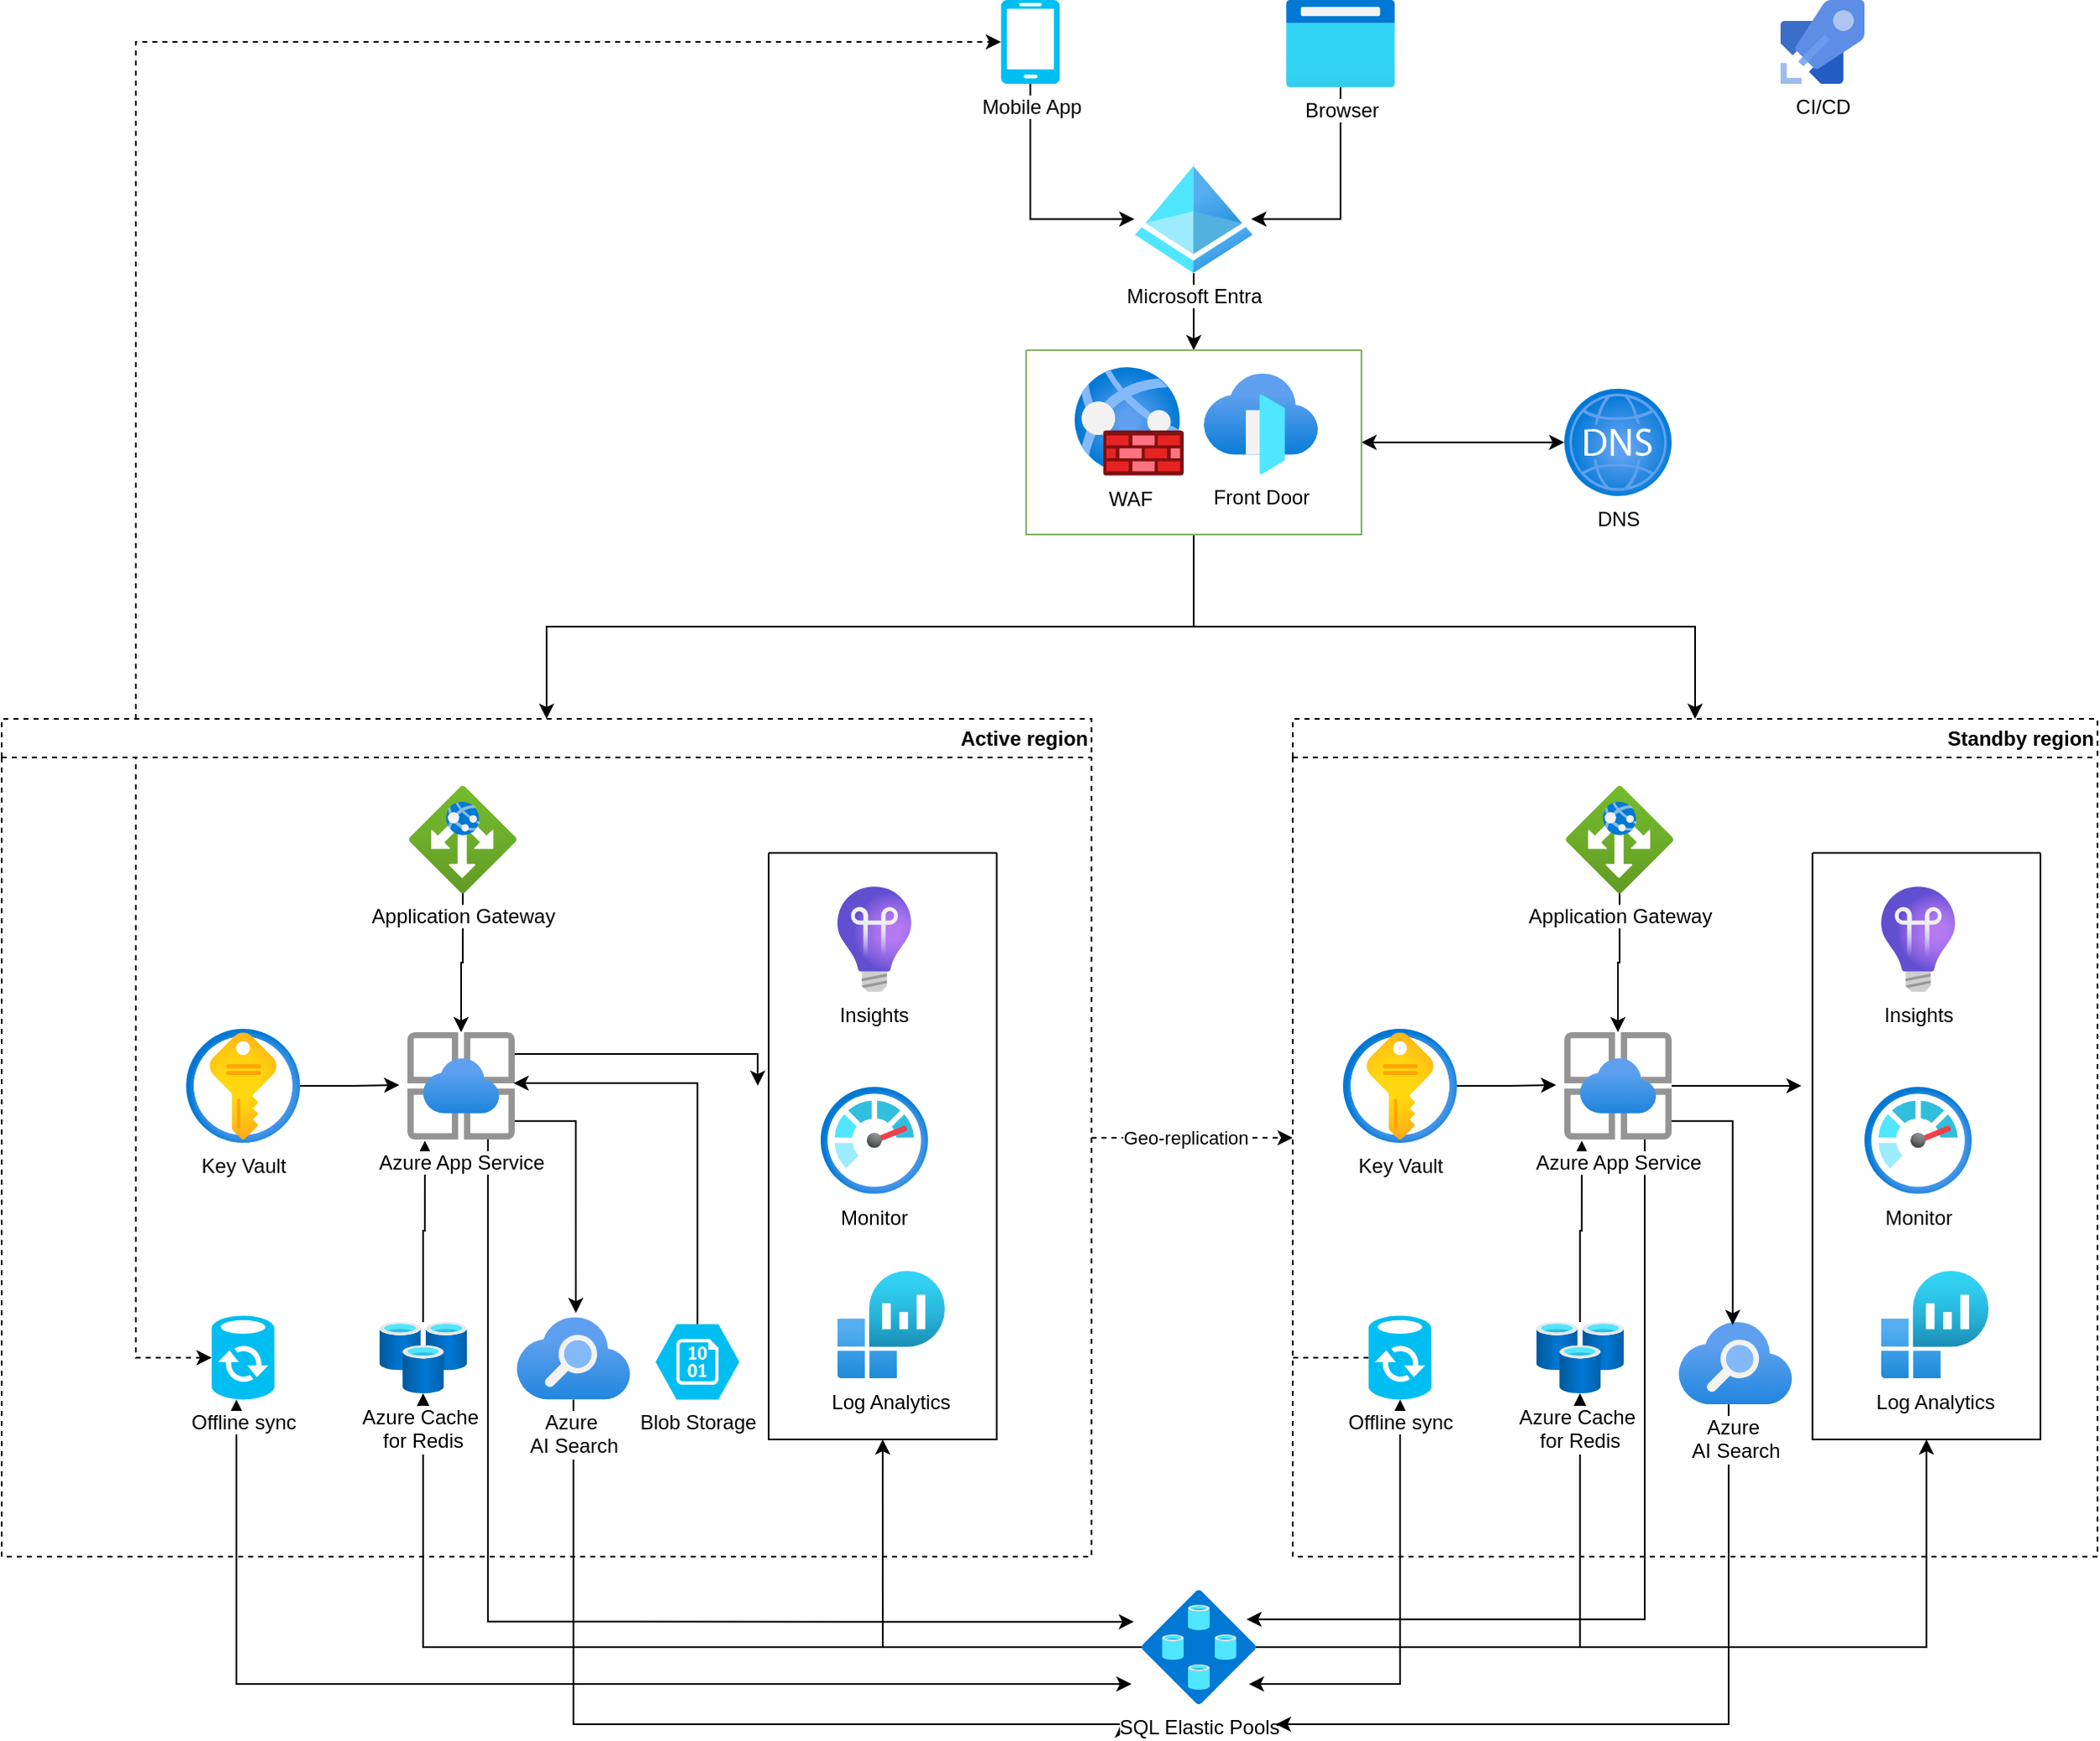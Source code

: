 <mxfile version="24.0.0" type="device">
  <diagram name="Page-1" id="F1xub6IjWeHXtU8mUse0">
    <mxGraphModel dx="2390" dy="1230" grid="1" gridSize="10" guides="1" tooltips="1" connect="1" arrows="1" fold="1" page="1" pageScale="1" pageWidth="1654" pageHeight="2336" math="0" shadow="0">
      <root>
        <mxCell id="0" />
        <mxCell id="1" parent="0" />
        <mxCell id="xBXIBfyzmno2x9TjSAHg-122" style="edgeStyle=orthogonalEdgeStyle;rounded=0;orthogonalLoop=1;jettySize=auto;html=1;entryX=-0.174;entryY=1.16;entryDx=0;entryDy=0;entryPerimeter=0;" edge="1" parent="1" source="xBXIBfyzmno2x9TjSAHg-117" target="xBXIBfyzmno2x9TjSAHg-48">
          <mxGeometry relative="1" as="geometry">
            <Array as="points">
              <mxPoint x="543" y="1070" />
              <mxPoint x="870" y="1070" />
            </Array>
          </mxGeometry>
        </mxCell>
        <mxCell id="xBXIBfyzmno2x9TjSAHg-101" style="edgeStyle=orthogonalEdgeStyle;rounded=0;orthogonalLoop=1;jettySize=auto;html=1;entryX=0.939;entryY=0.824;entryDx=0;entryDy=0;entryPerimeter=0;startArrow=classic;startFill=1;" edge="1" parent="1" source="xBXIBfyzmno2x9TjSAHg-78" target="xBXIBfyzmno2x9TjSAHg-48">
          <mxGeometry relative="1" as="geometry">
            <Array as="points">
              <mxPoint x="1036" y="1046" />
            </Array>
          </mxGeometry>
        </mxCell>
        <mxCell id="xpohgX7cxrmQHjnJIRxA-4" value="DNS" style="image;aspect=fixed;html=1;points=[];align=center;fontSize=12;image=img/lib/azure2/networking/DNS_Zones.svg;" parent="1" vertex="1">
          <mxGeometry x="1134" y="273" width="64" height="64" as="geometry" />
        </mxCell>
        <mxCell id="xBXIBfyzmno2x9TjSAHg-37" value="" style="edgeStyle=orthogonalEdgeStyle;rounded=0;orthogonalLoop=1;jettySize=auto;html=1;entryX=0.5;entryY=0;entryDx=0;entryDy=0;" edge="1" parent="1" source="xpohgX7cxrmQHjnJIRxA-5" target="xBXIBfyzmno2x9TjSAHg-9">
          <mxGeometry relative="1" as="geometry" />
        </mxCell>
        <mxCell id="xpohgX7cxrmQHjnJIRxA-5" value="Microsoft Entra" style="image;aspect=fixed;html=1;points=[];align=center;fontSize=12;image=img/lib/azure2/identity/Azure_Active_Directory.svg;" parent="1" vertex="1">
          <mxGeometry x="878" y="140" width="70" height="64" as="geometry" />
        </mxCell>
        <mxCell id="xBXIBfyzmno2x9TjSAHg-35" value="" style="edgeStyle=orthogonalEdgeStyle;rounded=0;orthogonalLoop=1;jettySize=auto;html=1;" edge="1" parent="1" source="xpohgX7cxrmQHjnJIRxA-12" target="xBXIBfyzmno2x9TjSAHg-2">
          <mxGeometry relative="1" as="geometry" />
        </mxCell>
        <mxCell id="xpohgX7cxrmQHjnJIRxA-12" value="Application Gateway" style="image;aspect=fixed;html=1;points=[];align=center;fontSize=12;image=img/lib/azure2/networking/Application_Gateways.svg;" parent="1" vertex="1">
          <mxGeometry x="445" y="510" width="64" height="64" as="geometry" />
        </mxCell>
        <mxCell id="xBXIBfyzmno2x9TjSAHg-8" value="WAF" style="image;aspect=fixed;html=1;points=[];align=center;fontSize=12;image=img/lib/azure2/networking/Web_Application_Firewall_Policies_WAF.svg;" vertex="1" parent="1">
          <mxGeometry x="842" y="260" width="65" height="65" as="geometry" />
        </mxCell>
        <mxCell id="xBXIBfyzmno2x9TjSAHg-10" value="" style="rounded=0;orthogonalLoop=1;jettySize=auto;html=1;startArrow=classic;startFill=1;" edge="1" parent="1" source="xBXIBfyzmno2x9TjSAHg-9" target="xpohgX7cxrmQHjnJIRxA-4">
          <mxGeometry relative="1" as="geometry" />
        </mxCell>
        <mxCell id="xBXIBfyzmno2x9TjSAHg-102" style="edgeStyle=orthogonalEdgeStyle;rounded=0;orthogonalLoop=1;jettySize=auto;html=1;entryX=0.5;entryY=0;entryDx=0;entryDy=0;" edge="1" parent="1" source="xBXIBfyzmno2x9TjSAHg-9" target="xBXIBfyzmno2x9TjSAHg-71">
          <mxGeometry relative="1" as="geometry" />
        </mxCell>
        <mxCell id="xBXIBfyzmno2x9TjSAHg-103" style="edgeStyle=orthogonalEdgeStyle;rounded=0;orthogonalLoop=1;jettySize=auto;html=1;entryX=0.5;entryY=0;entryDx=0;entryDy=0;" edge="1" parent="1" source="xBXIBfyzmno2x9TjSAHg-9" target="xpohgX7cxrmQHjnJIRxA-10">
          <mxGeometry relative="1" as="geometry" />
        </mxCell>
        <mxCell id="xBXIBfyzmno2x9TjSAHg-9" value="" style="swimlane;startSize=0;fillColor=#d5e8d4;strokeColor=#82b366;swimlaneFillColor=none;gradientColor=none;perimeterSpacing=0;" vertex="1" parent="1">
          <mxGeometry x="813" y="250" width="200" height="110" as="geometry" />
        </mxCell>
        <object label="Front Door" id="xpohgX7cxrmQHjnJIRxA-3">
          <mxCell style="image;aspect=fixed;html=1;points=[];align=center;fontSize=12;image=img/lib/azure2/networking/Front_Doors.svg;" parent="xBXIBfyzmno2x9TjSAHg-9" vertex="1">
            <mxGeometry x="106" y="14" width="68" height="60" as="geometry" />
          </mxCell>
        </object>
        <mxCell id="xBXIBfyzmno2x9TjSAHg-19" style="edgeStyle=orthogonalEdgeStyle;rounded=0;orthogonalLoop=1;jettySize=auto;html=1;entryX=-0.076;entryY=0.492;entryDx=0;entryDy=0;entryPerimeter=0;" edge="1" parent="1" source="xBXIBfyzmno2x9TjSAHg-6" target="xBXIBfyzmno2x9TjSAHg-2">
          <mxGeometry relative="1" as="geometry" />
        </mxCell>
        <mxCell id="xBXIBfyzmno2x9TjSAHg-42" style="edgeStyle=orthogonalEdgeStyle;rounded=0;orthogonalLoop=1;jettySize=auto;html=1;entryX=-0.006;entryY=0.496;entryDx=0;entryDy=0;entryPerimeter=0;" edge="1" parent="1" source="xpohgX7cxrmQHjnJIRxA-19" target="xpohgX7cxrmQHjnJIRxA-5">
          <mxGeometry relative="1" as="geometry">
            <Array as="points">
              <mxPoint x="816" y="172" />
            </Array>
          </mxGeometry>
        </mxCell>
        <mxCell id="xpohgX7cxrmQHjnJIRxA-19" value="Mobile App" style="verticalLabelPosition=bottom;html=1;verticalAlign=top;align=center;strokeColor=none;fillColor=#00BEF2;shape=mxgraph.azure.mobile;pointerEvents=1;fontFamily=Helvetica;fontSize=12;fontColor=default;labelBackgroundColor=default;" parent="1" vertex="1">
          <mxGeometry x="798" y="41" width="35" height="50" as="geometry" />
        </mxCell>
        <mxCell id="xBXIBfyzmno2x9TjSAHg-44" style="edgeStyle=orthogonalEdgeStyle;rounded=0;orthogonalLoop=1;jettySize=auto;html=1;entryX=0;entryY=0.5;entryDx=0;entryDy=0;entryPerimeter=0;startArrow=classic;startFill=1;dashed=1;" edge="1" parent="1" source="xpohgX7cxrmQHjnJIRxA-18" target="xpohgX7cxrmQHjnJIRxA-19">
          <mxGeometry relative="1" as="geometry">
            <Array as="points">
              <mxPoint x="282" y="851" />
              <mxPoint x="282" y="66" />
            </Array>
          </mxGeometry>
        </mxCell>
        <mxCell id="xBXIBfyzmno2x9TjSAHg-52" style="edgeStyle=orthogonalEdgeStyle;rounded=0;orthogonalLoop=1;jettySize=auto;html=1;" edge="1" parent="1" source="xBXIBfyzmno2x9TjSAHg-48" target="xBXIBfyzmno2x9TjSAHg-1">
          <mxGeometry relative="1" as="geometry" />
        </mxCell>
        <mxCell id="xBXIBfyzmno2x9TjSAHg-87" style="edgeStyle=orthogonalEdgeStyle;rounded=0;orthogonalLoop=1;jettySize=auto;html=1;" edge="1" parent="1" source="xBXIBfyzmno2x9TjSAHg-48" target="xBXIBfyzmno2x9TjSAHg-79">
          <mxGeometry relative="1" as="geometry" />
        </mxCell>
        <mxCell id="xBXIBfyzmno2x9TjSAHg-113" style="edgeStyle=orthogonalEdgeStyle;rounded=0;orthogonalLoop=1;jettySize=auto;html=1;entryX=0.5;entryY=1;entryDx=0;entryDy=0;" edge="1" parent="1" source="xBXIBfyzmno2x9TjSAHg-48" target="xBXIBfyzmno2x9TjSAHg-13">
          <mxGeometry relative="1" as="geometry">
            <Array as="points">
              <mxPoint x="728" y="1024" />
            </Array>
          </mxGeometry>
        </mxCell>
        <mxCell id="xBXIBfyzmno2x9TjSAHg-114" style="edgeStyle=orthogonalEdgeStyle;rounded=0;orthogonalLoop=1;jettySize=auto;html=1;entryX=0.5;entryY=1;entryDx=0;entryDy=0;" edge="1" parent="1" source="xBXIBfyzmno2x9TjSAHg-48" target="xBXIBfyzmno2x9TjSAHg-73">
          <mxGeometry relative="1" as="geometry" />
        </mxCell>
        <mxCell id="xBXIBfyzmno2x9TjSAHg-48" value="SQL Elastic Pools" style="image;aspect=fixed;html=1;points=[];align=center;fontSize=12;image=img/lib/azure2/databases/SQL_Elastic_Pools.svg;" vertex="1" parent="1">
          <mxGeometry x="882" y="990" width="68" height="68" as="geometry" />
        </mxCell>
        <mxCell id="xBXIBfyzmno2x9TjSAHg-51" style="edgeStyle=orthogonalEdgeStyle;rounded=0;orthogonalLoop=1;jettySize=auto;html=1;entryX=-0.069;entryY=0.277;entryDx=0;entryDy=0;entryPerimeter=0;" edge="1" parent="1" source="xBXIBfyzmno2x9TjSAHg-2" target="xBXIBfyzmno2x9TjSAHg-48">
          <mxGeometry relative="1" as="geometry">
            <Array as="points">
              <mxPoint x="492" y="1009" />
            </Array>
          </mxGeometry>
        </mxCell>
        <mxCell id="xBXIBfyzmno2x9TjSAHg-57" style="edgeStyle=orthogonalEdgeStyle;rounded=0;orthogonalLoop=1;jettySize=auto;html=1;entryX=-0.09;entryY=0.824;entryDx=0;entryDy=0;entryPerimeter=0;endArrow=classic;endFill=1;startArrow=classic;startFill=1;" edge="1" parent="1" source="xpohgX7cxrmQHjnJIRxA-18" target="xBXIBfyzmno2x9TjSAHg-48">
          <mxGeometry relative="1" as="geometry">
            <Array as="points">
              <mxPoint x="342" y="1046" />
            </Array>
          </mxGeometry>
        </mxCell>
        <mxCell id="xBXIBfyzmno2x9TjSAHg-58" style="edgeStyle=orthogonalEdgeStyle;rounded=0;orthogonalLoop=1;jettySize=auto;html=1;entryX=-0.048;entryY=0.397;entryDx=0;entryDy=0;entryPerimeter=0;" edge="1" parent="1" source="xBXIBfyzmno2x9TjSAHg-2" target="xBXIBfyzmno2x9TjSAHg-13">
          <mxGeometry relative="1" as="geometry">
            <Array as="points">
              <mxPoint x="653" y="670" />
            </Array>
          </mxGeometry>
        </mxCell>
        <mxCell id="xBXIBfyzmno2x9TjSAHg-61" style="edgeStyle=orthogonalEdgeStyle;rounded=0;orthogonalLoop=1;jettySize=auto;html=1;entryX=0.163;entryY=1.011;entryDx=0;entryDy=0;entryPerimeter=0;" edge="1" parent="1" source="xBXIBfyzmno2x9TjSAHg-1" target="xBXIBfyzmno2x9TjSAHg-2">
          <mxGeometry relative="1" as="geometry" />
        </mxCell>
        <mxCell id="xBXIBfyzmno2x9TjSAHg-2" value="Azure App Service" style="image;aspect=fixed;html=1;points=[];align=center;fontSize=12;image=img/lib/azure2/app_services/App_Service_Environments.svg;" vertex="1" parent="1">
          <mxGeometry x="444" y="657" width="64" height="64" as="geometry" />
        </mxCell>
        <mxCell id="xBXIBfyzmno2x9TjSAHg-71" value="Standby region" style="swimlane;whiteSpace=wrap;html=1;startSize=23;dashed=1;align=right;" vertex="1" parent="1">
          <mxGeometry x="972" y="470" width="480" height="500" as="geometry">
            <mxRectangle x="60" y="370" width="140" height="30" as="alternateBounds" />
          </mxGeometry>
        </mxCell>
        <mxCell id="xBXIBfyzmno2x9TjSAHg-72" value="Key Vault" style="image;aspect=fixed;html=1;points=[];align=center;fontSize=12;image=img/lib/azure2/security/Key_Vaults.svg;" vertex="1" parent="xBXIBfyzmno2x9TjSAHg-71">
          <mxGeometry x="30.0" y="185" width="68" height="68" as="geometry" />
        </mxCell>
        <mxCell id="xBXIBfyzmno2x9TjSAHg-73" value="" style="swimlane;startSize=0;" vertex="1" parent="xBXIBfyzmno2x9TjSAHg-71">
          <mxGeometry x="310" y="80" width="136" height="350" as="geometry" />
        </mxCell>
        <mxCell id="xBXIBfyzmno2x9TjSAHg-74" value="Insights" style="image;aspect=fixed;html=1;points=[];align=center;fontSize=12;image=img/lib/azure2/devops/Application_Insights.svg;strokeColor=default;verticalAlign=top;fontFamily=Helvetica;fontColor=default;labelBackgroundColor=default;fillColor=default;" vertex="1" parent="xBXIBfyzmno2x9TjSAHg-73">
          <mxGeometry x="41" y="20" width="44" height="63" as="geometry" />
        </mxCell>
        <mxCell id="xBXIBfyzmno2x9TjSAHg-75" value="Monitor" style="image;aspect=fixed;html=1;points=[];align=center;fontSize=12;image=img/lib/azure2/management_governance/Monitor.svg;strokeColor=default;verticalAlign=top;fontFamily=Helvetica;fontColor=default;labelBackgroundColor=default;fillColor=default;" vertex="1" parent="xBXIBfyzmno2x9TjSAHg-73">
          <mxGeometry x="31" y="139.5" width="64" height="64" as="geometry" />
        </mxCell>
        <mxCell id="xBXIBfyzmno2x9TjSAHg-76" value="Log Analytics" style="image;aspect=fixed;html=1;points=[];align=center;fontSize=12;image=img/lib/azure2/analytics/Log_Analytics_Workspaces.svg;" vertex="1" parent="xBXIBfyzmno2x9TjSAHg-73">
          <mxGeometry x="41" y="249.5" width="64" height="64" as="geometry" />
        </mxCell>
        <mxCell id="xBXIBfyzmno2x9TjSAHg-79" value="Azure Cache&amp;nbsp;&lt;div&gt;for Redis&lt;/div&gt;" style="image;aspect=fixed;html=1;points=[];align=center;fontSize=12;image=img/lib/azure2/databases/Cache_Redis.svg;" vertex="1" parent="xBXIBfyzmno2x9TjSAHg-71">
          <mxGeometry x="145.23" y="360" width="52.31" height="42.5" as="geometry" />
        </mxCell>
        <mxCell id="xBXIBfyzmno2x9TjSAHg-99" style="edgeStyle=orthogonalEdgeStyle;rounded=0;orthogonalLoop=1;jettySize=auto;html=1;endArrow=none;endFill=0;dashed=1;" edge="1" parent="xBXIBfyzmno2x9TjSAHg-71" source="xBXIBfyzmno2x9TjSAHg-78">
          <mxGeometry relative="1" as="geometry">
            <mxPoint y="381.25" as="targetPoint" />
          </mxGeometry>
        </mxCell>
        <mxCell id="xBXIBfyzmno2x9TjSAHg-78" value="Offline sync" style="verticalLabelPosition=bottom;html=1;verticalAlign=top;align=center;strokeColor=none;fillColor=#00BEF2;shape=mxgraph.azure.sql_datasync;fontFamily=Helvetica;fontSize=12;fontColor=default;labelBackgroundColor=default;" vertex="1" parent="xBXIBfyzmno2x9TjSAHg-71">
          <mxGeometry x="45.25" y="356.25" width="37.5" height="50" as="geometry" />
        </mxCell>
        <mxCell id="xBXIBfyzmno2x9TjSAHg-125" style="edgeStyle=orthogonalEdgeStyle;rounded=0;orthogonalLoop=1;jettySize=auto;html=1;" edge="1" parent="xBXIBfyzmno2x9TjSAHg-71" source="xBXIBfyzmno2x9TjSAHg-123">
          <mxGeometry relative="1" as="geometry">
            <mxPoint x="-10" y="600" as="targetPoint" />
            <Array as="points">
              <mxPoint x="260" y="600" />
            </Array>
          </mxGeometry>
        </mxCell>
        <mxCell id="xBXIBfyzmno2x9TjSAHg-123" value="Azure&amp;nbsp;&lt;div&gt;AI Search&lt;/div&gt;" style="image;aspect=fixed;html=1;points=[];align=center;fontSize=12;image=img/lib/azure2/app_services/Search_Services.svg;" vertex="1" parent="xBXIBfyzmno2x9TjSAHg-71">
          <mxGeometry x="230" y="360" width="68" height="49.12" as="geometry" />
        </mxCell>
        <mxCell id="xBXIBfyzmno2x9TjSAHg-80" value="" style="edgeStyle=orthogonalEdgeStyle;rounded=0;orthogonalLoop=1;jettySize=auto;html=1;" edge="1" parent="1" source="xBXIBfyzmno2x9TjSAHg-81" target="xBXIBfyzmno2x9TjSAHg-86">
          <mxGeometry relative="1" as="geometry" />
        </mxCell>
        <mxCell id="xBXIBfyzmno2x9TjSAHg-81" value="Application Gateway" style="image;aspect=fixed;html=1;points=[];align=center;fontSize=12;image=img/lib/azure2/networking/Application_Gateways.svg;" vertex="1" parent="1">
          <mxGeometry x="1135" y="510" width="64" height="64" as="geometry" />
        </mxCell>
        <mxCell id="xBXIBfyzmno2x9TjSAHg-82" style="edgeStyle=orthogonalEdgeStyle;rounded=0;orthogonalLoop=1;jettySize=auto;html=1;entryX=-0.076;entryY=0.492;entryDx=0;entryDy=0;entryPerimeter=0;" edge="1" parent="1" source="xBXIBfyzmno2x9TjSAHg-72" target="xBXIBfyzmno2x9TjSAHg-86">
          <mxGeometry relative="1" as="geometry" />
        </mxCell>
        <mxCell id="xBXIBfyzmno2x9TjSAHg-83" style="edgeStyle=orthogonalEdgeStyle;rounded=0;orthogonalLoop=1;jettySize=auto;html=1;entryX=-0.048;entryY=0.397;entryDx=0;entryDy=0;entryPerimeter=0;" edge="1" parent="1" source="xBXIBfyzmno2x9TjSAHg-86" target="xBXIBfyzmno2x9TjSAHg-73">
          <mxGeometry relative="1" as="geometry" />
        </mxCell>
        <mxCell id="xBXIBfyzmno2x9TjSAHg-85" style="edgeStyle=orthogonalEdgeStyle;rounded=0;orthogonalLoop=1;jettySize=auto;html=1;entryX=0.163;entryY=1.011;entryDx=0;entryDy=0;entryPerimeter=0;" edge="1" parent="1" source="xBXIBfyzmno2x9TjSAHg-79" target="xBXIBfyzmno2x9TjSAHg-86">
          <mxGeometry relative="1" as="geometry" />
        </mxCell>
        <mxCell id="xBXIBfyzmno2x9TjSAHg-94" style="edgeStyle=orthogonalEdgeStyle;rounded=0;orthogonalLoop=1;jettySize=auto;html=1;entryX=0;entryY=0.5;entryDx=0;entryDy=0;dashed=1;" edge="1" parent="1" source="xpohgX7cxrmQHjnJIRxA-10" target="xBXIBfyzmno2x9TjSAHg-71">
          <mxGeometry relative="1" as="geometry" />
        </mxCell>
        <mxCell id="xBXIBfyzmno2x9TjSAHg-97" value="Geo-replication" style="edgeLabel;html=1;align=center;verticalAlign=middle;resizable=0;points=[];" vertex="1" connectable="0" parent="xBXIBfyzmno2x9TjSAHg-94">
          <mxGeometry x="-0.079" relative="1" as="geometry">
            <mxPoint as="offset" />
          </mxGeometry>
        </mxCell>
        <mxCell id="xpohgX7cxrmQHjnJIRxA-10" value="Active region" style="swimlane;whiteSpace=wrap;html=1;startSize=23;dashed=1;align=right;" parent="1" vertex="1">
          <mxGeometry x="202" y="470" width="650" height="500" as="geometry">
            <mxRectangle x="60" y="370" width="140" height="30" as="alternateBounds" />
          </mxGeometry>
        </mxCell>
        <mxCell id="xBXIBfyzmno2x9TjSAHg-6" value="Key Vault" style="image;aspect=fixed;html=1;points=[];align=center;fontSize=12;image=img/lib/azure2/security/Key_Vaults.svg;" vertex="1" parent="xpohgX7cxrmQHjnJIRxA-10">
          <mxGeometry x="110.0" y="185" width="68" height="68" as="geometry" />
        </mxCell>
        <mxCell id="xBXIBfyzmno2x9TjSAHg-13" value="" style="swimlane;startSize=0;" vertex="1" parent="xpohgX7cxrmQHjnJIRxA-10">
          <mxGeometry x="457.46" y="80" width="136" height="350" as="geometry" />
        </mxCell>
        <mxCell id="xpohgX7cxrmQHjnJIRxA-23" value="Insights" style="image;aspect=fixed;html=1;points=[];align=center;fontSize=12;image=img/lib/azure2/devops/Application_Insights.svg;strokeColor=default;verticalAlign=top;fontFamily=Helvetica;fontColor=default;labelBackgroundColor=default;fillColor=default;" parent="xBXIBfyzmno2x9TjSAHg-13" vertex="1">
          <mxGeometry x="41" y="20" width="44" height="63" as="geometry" />
        </mxCell>
        <mxCell id="xpohgX7cxrmQHjnJIRxA-24" value="Monitor" style="image;aspect=fixed;html=1;points=[];align=center;fontSize=12;image=img/lib/azure2/management_governance/Monitor.svg;strokeColor=default;verticalAlign=top;fontFamily=Helvetica;fontColor=default;labelBackgroundColor=default;fillColor=default;" parent="xBXIBfyzmno2x9TjSAHg-13" vertex="1">
          <mxGeometry x="31" y="139.5" width="64" height="64" as="geometry" />
        </mxCell>
        <mxCell id="xBXIBfyzmno2x9TjSAHg-5" value="Log Analytics" style="image;aspect=fixed;html=1;points=[];align=center;fontSize=12;image=img/lib/azure2/analytics/Log_Analytics_Workspaces.svg;" vertex="1" parent="xBXIBfyzmno2x9TjSAHg-13">
          <mxGeometry x="41" y="249.5" width="64" height="64" as="geometry" />
        </mxCell>
        <mxCell id="xpohgX7cxrmQHjnJIRxA-21" value="Blob Storage" style="verticalLabelPosition=bottom;html=1;verticalAlign=top;align=center;strokeColor=none;fillColor=#00BEF2;shape=mxgraph.azure.storage_blob;fontFamily=Helvetica;fontSize=12;fontColor=default;labelBackgroundColor=default;" parent="xpohgX7cxrmQHjnJIRxA-10" vertex="1">
          <mxGeometry x="390" y="361.25" width="50" height="45" as="geometry" />
        </mxCell>
        <mxCell id="xpohgX7cxrmQHjnJIRxA-18" value="Offline sync" style="verticalLabelPosition=bottom;html=1;verticalAlign=top;align=center;strokeColor=none;fillColor=#00BEF2;shape=mxgraph.azure.sql_datasync;fontFamily=Helvetica;fontSize=12;fontColor=default;labelBackgroundColor=default;" parent="xpohgX7cxrmQHjnJIRxA-10" vertex="1">
          <mxGeometry x="125.25" y="356.25" width="37.5" height="50" as="geometry" />
        </mxCell>
        <mxCell id="xBXIBfyzmno2x9TjSAHg-1" value="Azure Cache&amp;nbsp;&lt;div&gt;for Redis&lt;/div&gt;" style="image;aspect=fixed;html=1;points=[];align=center;fontSize=12;image=img/lib/azure2/databases/Cache_Redis.svg;" vertex="1" parent="xpohgX7cxrmQHjnJIRxA-10">
          <mxGeometry x="225.23" y="360" width="52.31" height="42.5" as="geometry" />
        </mxCell>
        <mxCell id="xBXIBfyzmno2x9TjSAHg-117" value="Azure&amp;nbsp;&lt;div&gt;AI Search&lt;/div&gt;" style="image;aspect=fixed;html=1;points=[];align=center;fontSize=12;image=img/lib/azure2/app_services/Search_Services.svg;" vertex="1" parent="xpohgX7cxrmQHjnJIRxA-10">
          <mxGeometry x="307" y="357.13" width="68" height="49.12" as="geometry" />
        </mxCell>
        <mxCell id="xBXIBfyzmno2x9TjSAHg-91" style="edgeStyle=orthogonalEdgeStyle;rounded=0;orthogonalLoop=1;jettySize=auto;html=1;entryX=0.918;entryY=0.256;entryDx=0;entryDy=0;entryPerimeter=0;" edge="1" parent="1" source="xBXIBfyzmno2x9TjSAHg-86" target="xBXIBfyzmno2x9TjSAHg-48">
          <mxGeometry relative="1" as="geometry">
            <Array as="points">
              <mxPoint x="1182" y="1007" />
            </Array>
          </mxGeometry>
        </mxCell>
        <mxCell id="xBXIBfyzmno2x9TjSAHg-86" value="Azure App Service" style="image;aspect=fixed;html=1;points=[];align=center;fontSize=12;image=img/lib/azure2/app_services/App_Service_Environments.svg;" vertex="1" parent="1">
          <mxGeometry x="1134" y="657" width="64" height="64" as="geometry" />
        </mxCell>
        <mxCell id="xBXIBfyzmno2x9TjSAHg-111" style="edgeStyle=orthogonalEdgeStyle;rounded=0;orthogonalLoop=1;jettySize=auto;html=1;entryX=0.99;entryY=0.496;entryDx=0;entryDy=0;entryPerimeter=0;" edge="1" parent="1" source="xpohgX7cxrmQHjnJIRxA-20" target="xpohgX7cxrmQHjnJIRxA-5">
          <mxGeometry relative="1" as="geometry">
            <Array as="points">
              <mxPoint x="1001" y="172" />
            </Array>
          </mxGeometry>
        </mxCell>
        <mxCell id="xpohgX7cxrmQHjnJIRxA-20" value="Browser" style="image;aspect=fixed;html=1;points=[];align=center;fontSize=12;image=img/lib/azure2/general/Browser.svg;strokeColor=default;verticalAlign=top;fontFamily=Helvetica;fontColor=default;labelBackgroundColor=default;fillColor=default;" parent="1" vertex="1">
          <mxGeometry x="968" y="41" width="65" height="52" as="geometry" />
        </mxCell>
        <mxCell id="xBXIBfyzmno2x9TjSAHg-112" value="CI/CD" style="image;sketch=0;aspect=fixed;html=1;points=[];align=center;fontSize=12;image=img/lib/mscae/Azure_Pipelines.svg;" vertex="1" parent="1">
          <mxGeometry x="1263" y="41" width="50" height="50" as="geometry" />
        </mxCell>
        <mxCell id="xBXIBfyzmno2x9TjSAHg-116" style="edgeStyle=orthogonalEdgeStyle;rounded=0;orthogonalLoop=1;jettySize=auto;html=1;entryX=0.989;entryY=0.475;entryDx=0;entryDy=0;entryPerimeter=0;" edge="1" parent="1" source="xpohgX7cxrmQHjnJIRxA-21" target="xBXIBfyzmno2x9TjSAHg-2">
          <mxGeometry relative="1" as="geometry">
            <Array as="points">
              <mxPoint x="617" y="687" />
            </Array>
          </mxGeometry>
        </mxCell>
        <mxCell id="xBXIBfyzmno2x9TjSAHg-118" style="edgeStyle=orthogonalEdgeStyle;rounded=0;orthogonalLoop=1;jettySize=auto;html=1;entryX=0.521;entryY=-0.052;entryDx=0;entryDy=0;entryPerimeter=0;" edge="1" parent="1" source="xBXIBfyzmno2x9TjSAHg-2" target="xBXIBfyzmno2x9TjSAHg-117">
          <mxGeometry relative="1" as="geometry">
            <Array as="points">
              <mxPoint x="544" y="710" />
            </Array>
          </mxGeometry>
        </mxCell>
        <mxCell id="xBXIBfyzmno2x9TjSAHg-124" style="edgeStyle=orthogonalEdgeStyle;rounded=0;orthogonalLoop=1;jettySize=auto;html=1;entryX=0.477;entryY=0.035;entryDx=0;entryDy=0;entryPerimeter=0;" edge="1" parent="1" source="xBXIBfyzmno2x9TjSAHg-86" target="xBXIBfyzmno2x9TjSAHg-123">
          <mxGeometry relative="1" as="geometry">
            <Array as="points">
              <mxPoint x="1234" y="710" />
            </Array>
          </mxGeometry>
        </mxCell>
      </root>
    </mxGraphModel>
  </diagram>
</mxfile>
